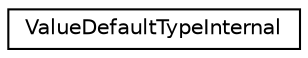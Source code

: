 digraph "类继承关系图"
{
 // LATEX_PDF_SIZE
  edge [fontname="Helvetica",fontsize="10",labelfontname="Helvetica",labelfontsize="10"];
  node [fontname="Helvetica",fontsize="10",shape=record];
  rankdir="LR";
  Node0 [label="ValueDefaultTypeInternal",height=0.2,width=0.4,color="black", fillcolor="white", style="filled",URL="$structValueDefaultTypeInternal.html",tooltip=" "];
}
